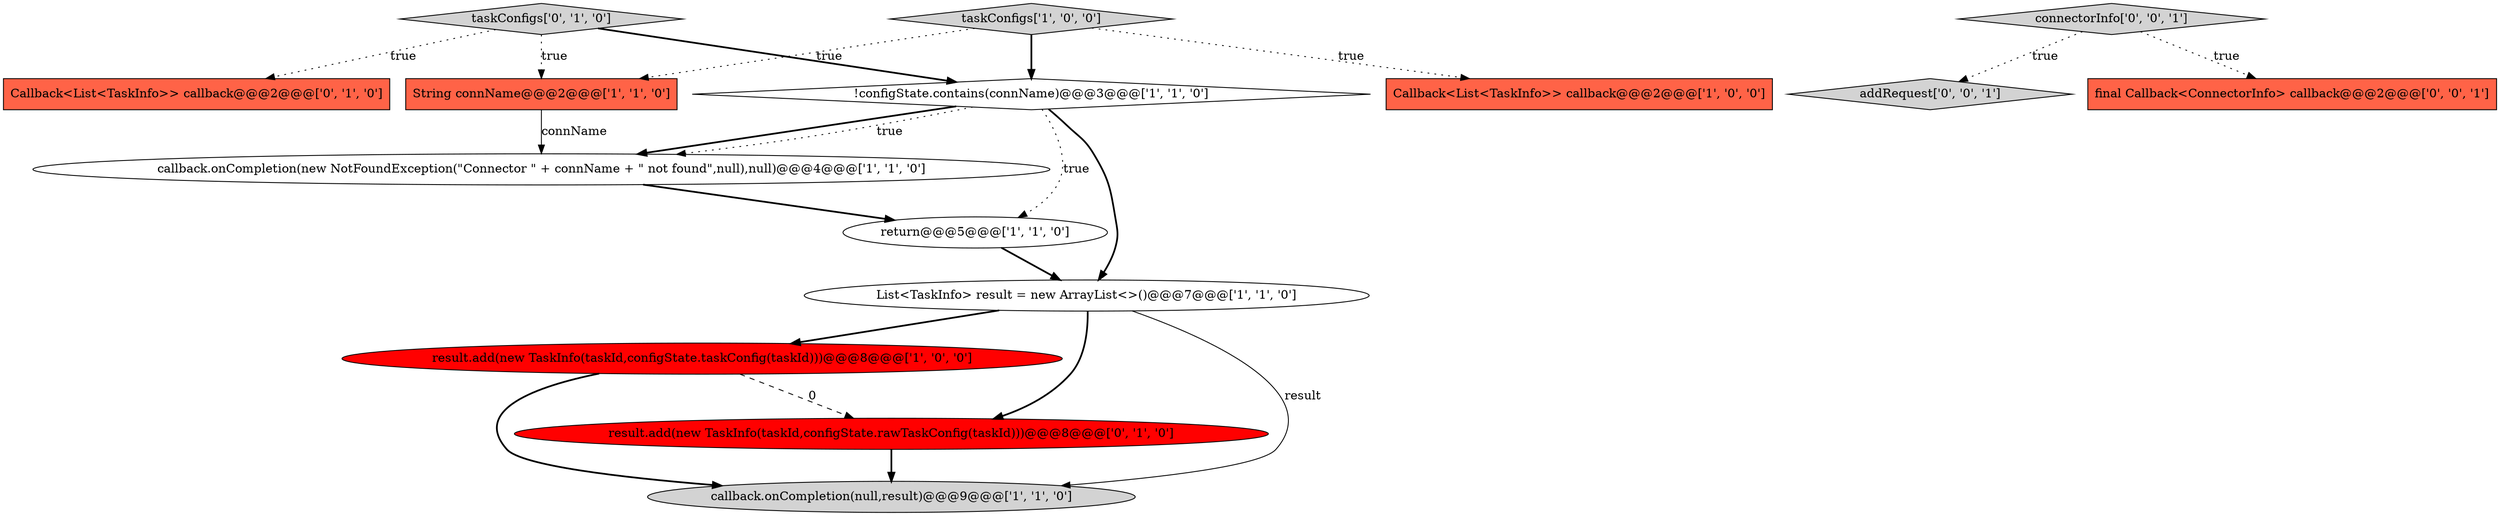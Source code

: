 digraph {
7 [style = filled, label = "callback.onCompletion(new NotFoundException(\"Connector \" + connName + \" not found\",null),null)@@@4@@@['1', '1', '0']", fillcolor = white, shape = ellipse image = "AAA0AAABBB1BBB"];
1 [style = filled, label = "return@@@5@@@['1', '1', '0']", fillcolor = white, shape = ellipse image = "AAA0AAABBB1BBB"];
9 [style = filled, label = "Callback<List<TaskInfo>> callback@@@2@@@['0', '1', '0']", fillcolor = tomato, shape = box image = "AAA0AAABBB2BBB"];
3 [style = filled, label = "callback.onCompletion(null,result)@@@9@@@['1', '1', '0']", fillcolor = lightgray, shape = ellipse image = "AAA0AAABBB1BBB"];
14 [style = filled, label = "connectorInfo['0', '0', '1']", fillcolor = lightgray, shape = diamond image = "AAA0AAABBB3BBB"];
10 [style = filled, label = "taskConfigs['0', '1', '0']", fillcolor = lightgray, shape = diamond image = "AAA0AAABBB2BBB"];
12 [style = filled, label = "addRequest['0', '0', '1']", fillcolor = lightgray, shape = diamond image = "AAA0AAABBB3BBB"];
5 [style = filled, label = "String connName@@@2@@@['1', '1', '0']", fillcolor = tomato, shape = box image = "AAA0AAABBB1BBB"];
11 [style = filled, label = "result.add(new TaskInfo(taskId,configState.rawTaskConfig(taskId)))@@@8@@@['0', '1', '0']", fillcolor = red, shape = ellipse image = "AAA1AAABBB2BBB"];
13 [style = filled, label = "final Callback<ConnectorInfo> callback@@@2@@@['0', '0', '1']", fillcolor = tomato, shape = box image = "AAA0AAABBB3BBB"];
6 [style = filled, label = "result.add(new TaskInfo(taskId,configState.taskConfig(taskId)))@@@8@@@['1', '0', '0']", fillcolor = red, shape = ellipse image = "AAA1AAABBB1BBB"];
8 [style = filled, label = "List<TaskInfo> result = new ArrayList<>()@@@7@@@['1', '1', '0']", fillcolor = white, shape = ellipse image = "AAA0AAABBB1BBB"];
4 [style = filled, label = "Callback<List<TaskInfo>> callback@@@2@@@['1', '0', '0']", fillcolor = tomato, shape = box image = "AAA0AAABBB1BBB"];
2 [style = filled, label = "taskConfigs['1', '0', '0']", fillcolor = lightgray, shape = diamond image = "AAA0AAABBB1BBB"];
0 [style = filled, label = "!configState.contains(connName)@@@3@@@['1', '1', '0']", fillcolor = white, shape = diamond image = "AAA0AAABBB1BBB"];
6->3 [style = bold, label=""];
7->1 [style = bold, label=""];
1->8 [style = bold, label=""];
14->12 [style = dotted, label="true"];
6->11 [style = dashed, label="0"];
8->6 [style = bold, label=""];
10->9 [style = dotted, label="true"];
10->5 [style = dotted, label="true"];
14->13 [style = dotted, label="true"];
0->7 [style = bold, label=""];
2->0 [style = bold, label=""];
11->3 [style = bold, label=""];
10->0 [style = bold, label=""];
2->4 [style = dotted, label="true"];
0->8 [style = bold, label=""];
8->3 [style = solid, label="result"];
2->5 [style = dotted, label="true"];
8->11 [style = bold, label=""];
5->7 [style = solid, label="connName"];
0->7 [style = dotted, label="true"];
0->1 [style = dotted, label="true"];
}
